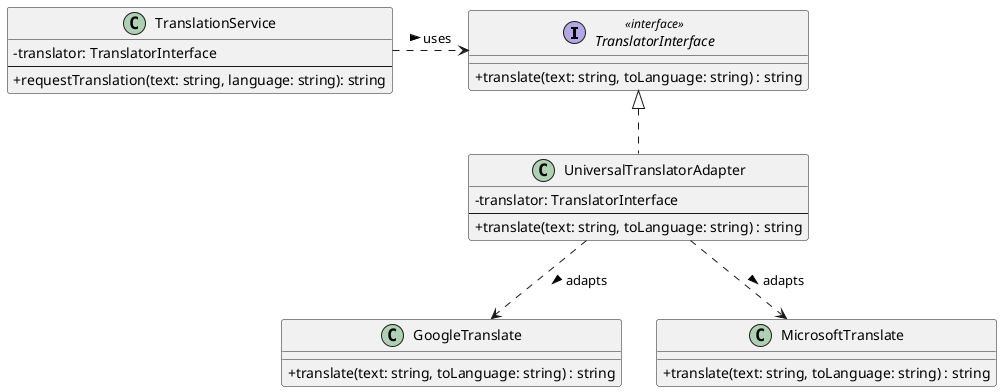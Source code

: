 @startuml Adapter
    skinparam classAttributeIconSize 0
    
    ' Interface for Translator
    interface TranslatorInterface <<interface>> {
        + translate(text: string, toLanguage: string) : string
    }

    ' Adaptees
    class GoogleTranslate {
        + translate(text: string, toLanguage: string) : string
    }

    class MicrosoftTranslate {
        + translate(text: string, toLanguage: string) : string
    }

    ' Adapter Class
    class UniversalTranslatorAdapter {
        - translator: TranslatorInterface
        ---
        + translate(text: string, toLanguage: string) : string
    }

    ' Client Class
    class TranslationService {
        - translator: TranslatorInterface
        ---
        + requestTranslation(text: string, language: string): string
    }

    ' Relationships
    TranslatorInterface <|.. UniversalTranslatorAdapter
    UniversalTranslatorAdapter ..> GoogleTranslate : adapts >
    UniversalTranslatorAdapter ..> MicrosoftTranslate : adapts >
    TranslationService .> TranslatorInterface : uses >


@enduml
